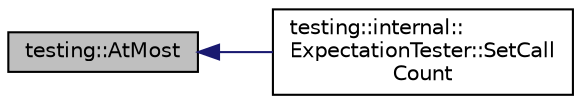 digraph "testing::AtMost"
{
  edge [fontname="Helvetica",fontsize="10",labelfontname="Helvetica",labelfontsize="10"];
  node [fontname="Helvetica",fontsize="10",shape=record];
  rankdir="LR";
  Node388 [label="testing::AtMost",height=0.2,width=0.4,color="black", fillcolor="grey75", style="filled", fontcolor="black"];
  Node388 -> Node389 [dir="back",color="midnightblue",fontsize="10",style="solid",fontname="Helvetica"];
  Node389 [label="testing::internal::\lExpectationTester::SetCall\lCount",height=0.2,width=0.4,color="black", fillcolor="white", style="filled",URL="$db/d6d/classtesting_1_1internal_1_1_expectation_tester.html#af5d762355ef83f414c4b0fc14c8fc943"];
}
